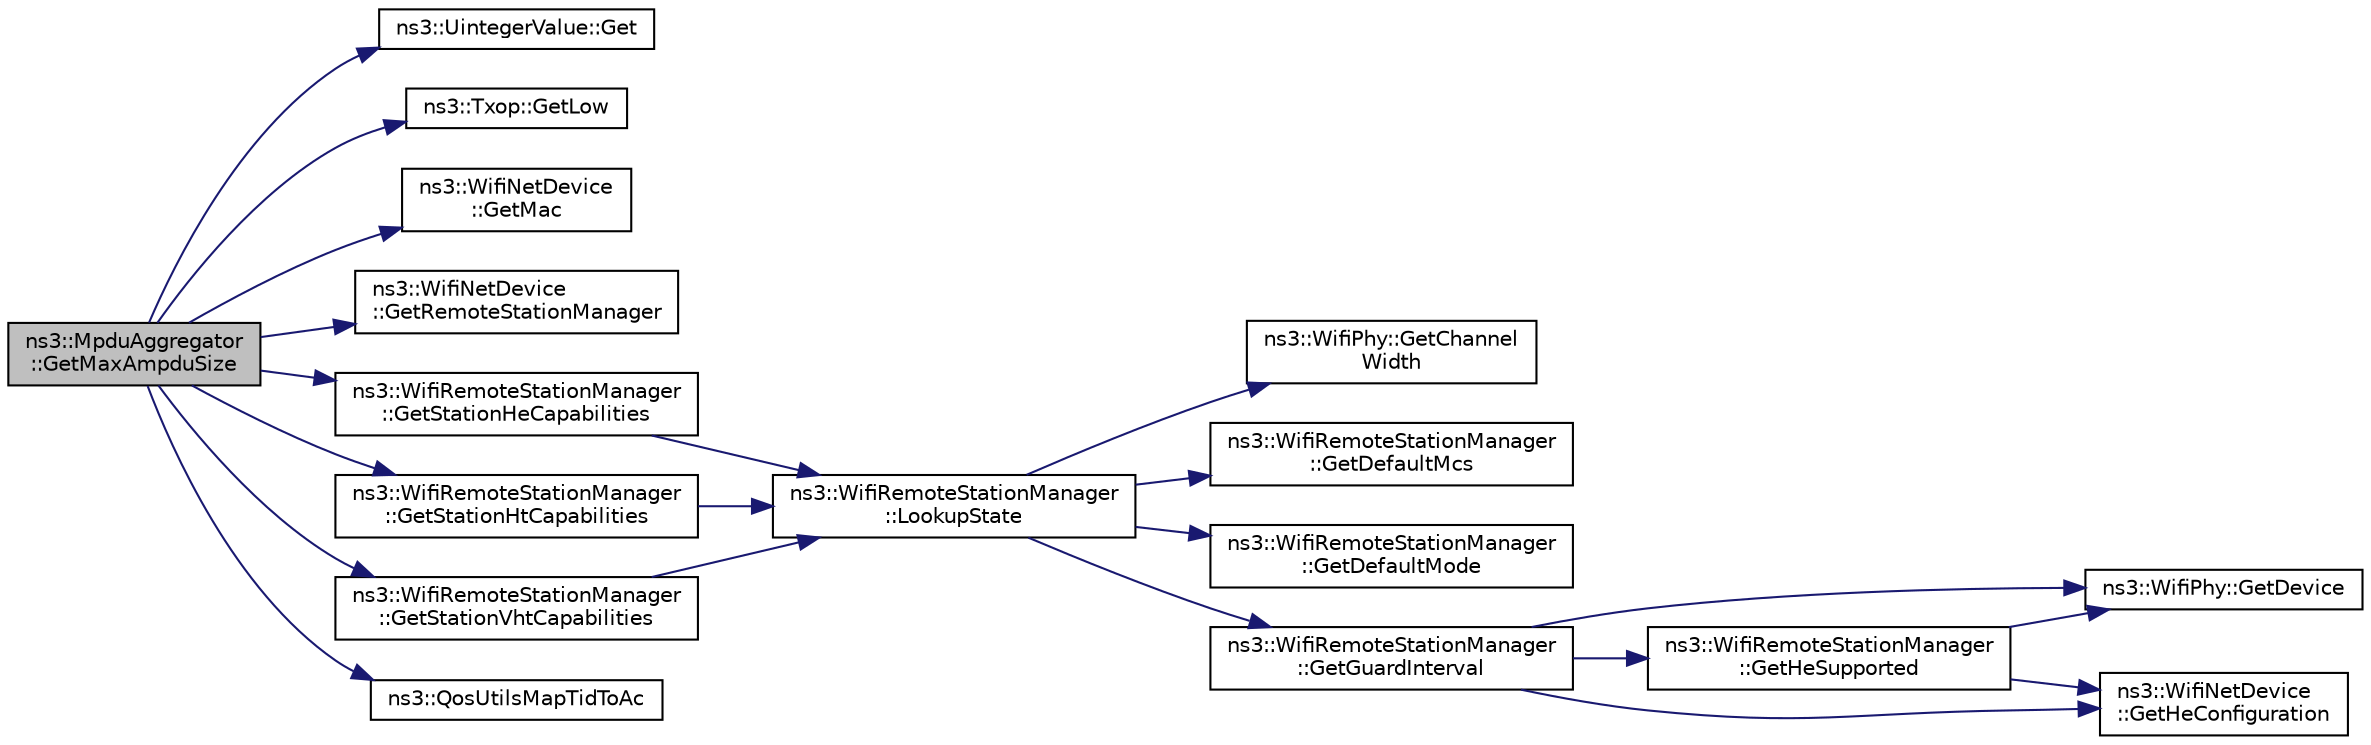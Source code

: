digraph "ns3::MpduAggregator::GetMaxAmpduSize"
{
 // LATEX_PDF_SIZE
  edge [fontname="Helvetica",fontsize="10",labelfontname="Helvetica",labelfontsize="10"];
  node [fontname="Helvetica",fontsize="10",shape=record];
  rankdir="LR";
  Node1 [label="ns3::MpduAggregator\l::GetMaxAmpduSize",height=0.2,width=0.4,color="black", fillcolor="grey75", style="filled", fontcolor="black",tooltip="Determine the maximum size for an A-MPDU of the given TID that can be sent to the given receiver when..."];
  Node1 -> Node2 [color="midnightblue",fontsize="10",style="solid",fontname="Helvetica"];
  Node2 [label="ns3::UintegerValue::Get",height=0.2,width=0.4,color="black", fillcolor="white", style="filled",URL="$classns3_1_1_uinteger_value.html#a82f7ad2ff90cfebf9f6292bb6ace0a05",tooltip=" "];
  Node1 -> Node3 [color="midnightblue",fontsize="10",style="solid",fontname="Helvetica"];
  Node3 [label="ns3::Txop::GetLow",height=0.2,width=0.4,color="black", fillcolor="white", style="filled",URL="$classns3_1_1_txop.html#a34a0543a372e357fb7e9b9224a531ce3",tooltip="Return the MacLow associated with this Txop."];
  Node1 -> Node4 [color="midnightblue",fontsize="10",style="solid",fontname="Helvetica"];
  Node4 [label="ns3::WifiNetDevice\l::GetMac",height=0.2,width=0.4,color="black", fillcolor="white", style="filled",URL="$classns3_1_1_wifi_net_device.html#a2f920080b38ec07f7e5197d95bf487d3",tooltip=" "];
  Node1 -> Node5 [color="midnightblue",fontsize="10",style="solid",fontname="Helvetica"];
  Node5 [label="ns3::WifiNetDevice\l::GetRemoteStationManager",height=0.2,width=0.4,color="black", fillcolor="white", style="filled",URL="$classns3_1_1_wifi_net_device.html#abd41527b4bc462afa6befdd6d76d3c4f",tooltip=" "];
  Node1 -> Node6 [color="midnightblue",fontsize="10",style="solid",fontname="Helvetica"];
  Node6 [label="ns3::WifiRemoteStationManager\l::GetStationHeCapabilities",height=0.2,width=0.4,color="black", fillcolor="white", style="filled",URL="$classns3_1_1_wifi_remote_station_manager.html#aa8a07acd517ba9c523343b5b5045f993",tooltip="Return the HE capabilities sent by the remote station."];
  Node6 -> Node7 [color="midnightblue",fontsize="10",style="solid",fontname="Helvetica"];
  Node7 [label="ns3::WifiRemoteStationManager\l::LookupState",height=0.2,width=0.4,color="black", fillcolor="white", style="filled",URL="$classns3_1_1_wifi_remote_station_manager.html#a6a5c20f231324799e383594b546ca733",tooltip="Return the state of the station associated with the given address."];
  Node7 -> Node8 [color="midnightblue",fontsize="10",style="solid",fontname="Helvetica"];
  Node8 [label="ns3::WifiPhy::GetChannel\lWidth",height=0.2,width=0.4,color="black", fillcolor="white", style="filled",URL="$classns3_1_1_wifi_phy.html#af55a96fc67e724abd99aeaeab826187f",tooltip=" "];
  Node7 -> Node9 [color="midnightblue",fontsize="10",style="solid",fontname="Helvetica"];
  Node9 [label="ns3::WifiRemoteStationManager\l::GetDefaultMcs",height=0.2,width=0.4,color="black", fillcolor="white", style="filled",URL="$classns3_1_1_wifi_remote_station_manager.html#a2422db307a1cd07b938ec2d4b8442668",tooltip="Return the default Modulation and Coding Scheme (MCS) index."];
  Node7 -> Node10 [color="midnightblue",fontsize="10",style="solid",fontname="Helvetica"];
  Node10 [label="ns3::WifiRemoteStationManager\l::GetDefaultMode",height=0.2,width=0.4,color="black", fillcolor="white", style="filled",URL="$classns3_1_1_wifi_remote_station_manager.html#a0f76976a6d7a8761b1ae1b9b74f18fbf",tooltip="Return the default transmission mode."];
  Node7 -> Node11 [color="midnightblue",fontsize="10",style="solid",fontname="Helvetica"];
  Node11 [label="ns3::WifiRemoteStationManager\l::GetGuardInterval",height=0.2,width=0.4,color="black", fillcolor="white", style="filled",URL="$classns3_1_1_wifi_remote_station_manager.html#af042a3c6cc1e936255e794c4aa21e68c",tooltip="Return the supported HE guard interval duration (in nanoseconds)."];
  Node11 -> Node12 [color="midnightblue",fontsize="10",style="solid",fontname="Helvetica"];
  Node12 [label="ns3::WifiPhy::GetDevice",height=0.2,width=0.4,color="black", fillcolor="white", style="filled",URL="$classns3_1_1_wifi_phy.html#adf2fa40dcba4e52e9bc67c6ffc819170",tooltip="Return the device this PHY is associated with."];
  Node11 -> Node13 [color="midnightblue",fontsize="10",style="solid",fontname="Helvetica"];
  Node13 [label="ns3::WifiNetDevice\l::GetHeConfiguration",height=0.2,width=0.4,color="black", fillcolor="white", style="filled",URL="$classns3_1_1_wifi_net_device.html#af4a86ccc320631308e9f1023baecdd6b",tooltip=" "];
  Node11 -> Node14 [color="midnightblue",fontsize="10",style="solid",fontname="Helvetica"];
  Node14 [label="ns3::WifiRemoteStationManager\l::GetHeSupported",height=0.2,width=0.4,color="black", fillcolor="white", style="filled",URL="$classns3_1_1_wifi_remote_station_manager.html#abf94bd5d22ad632148777a6c7e39bae0",tooltip="Return whether the device has HE capability support enabled."];
  Node14 -> Node12 [color="midnightblue",fontsize="10",style="solid",fontname="Helvetica"];
  Node14 -> Node13 [color="midnightblue",fontsize="10",style="solid",fontname="Helvetica"];
  Node1 -> Node15 [color="midnightblue",fontsize="10",style="solid",fontname="Helvetica"];
  Node15 [label="ns3::WifiRemoteStationManager\l::GetStationHtCapabilities",height=0.2,width=0.4,color="black", fillcolor="white", style="filled",URL="$classns3_1_1_wifi_remote_station_manager.html#a7827844036c356396e22d5c7a743fcba",tooltip="Return the HT capabilities sent by the remote station."];
  Node15 -> Node7 [color="midnightblue",fontsize="10",style="solid",fontname="Helvetica"];
  Node1 -> Node16 [color="midnightblue",fontsize="10",style="solid",fontname="Helvetica"];
  Node16 [label="ns3::WifiRemoteStationManager\l::GetStationVhtCapabilities",height=0.2,width=0.4,color="black", fillcolor="white", style="filled",URL="$classns3_1_1_wifi_remote_station_manager.html#ac824c8a26d1f205c3ecf347c14c68267",tooltip="Return the VHT capabilities sent by the remote station."];
  Node16 -> Node7 [color="midnightblue",fontsize="10",style="solid",fontname="Helvetica"];
  Node1 -> Node17 [color="midnightblue",fontsize="10",style="solid",fontname="Helvetica"];
  Node17 [label="ns3::QosUtilsMapTidToAc",height=0.2,width=0.4,color="black", fillcolor="white", style="filled",URL="$group__wifi.html#ga4e36efcff6dd83eaee42e1af0de43d48",tooltip="Maps TID (Traffic ID) to Access classes."];
}
